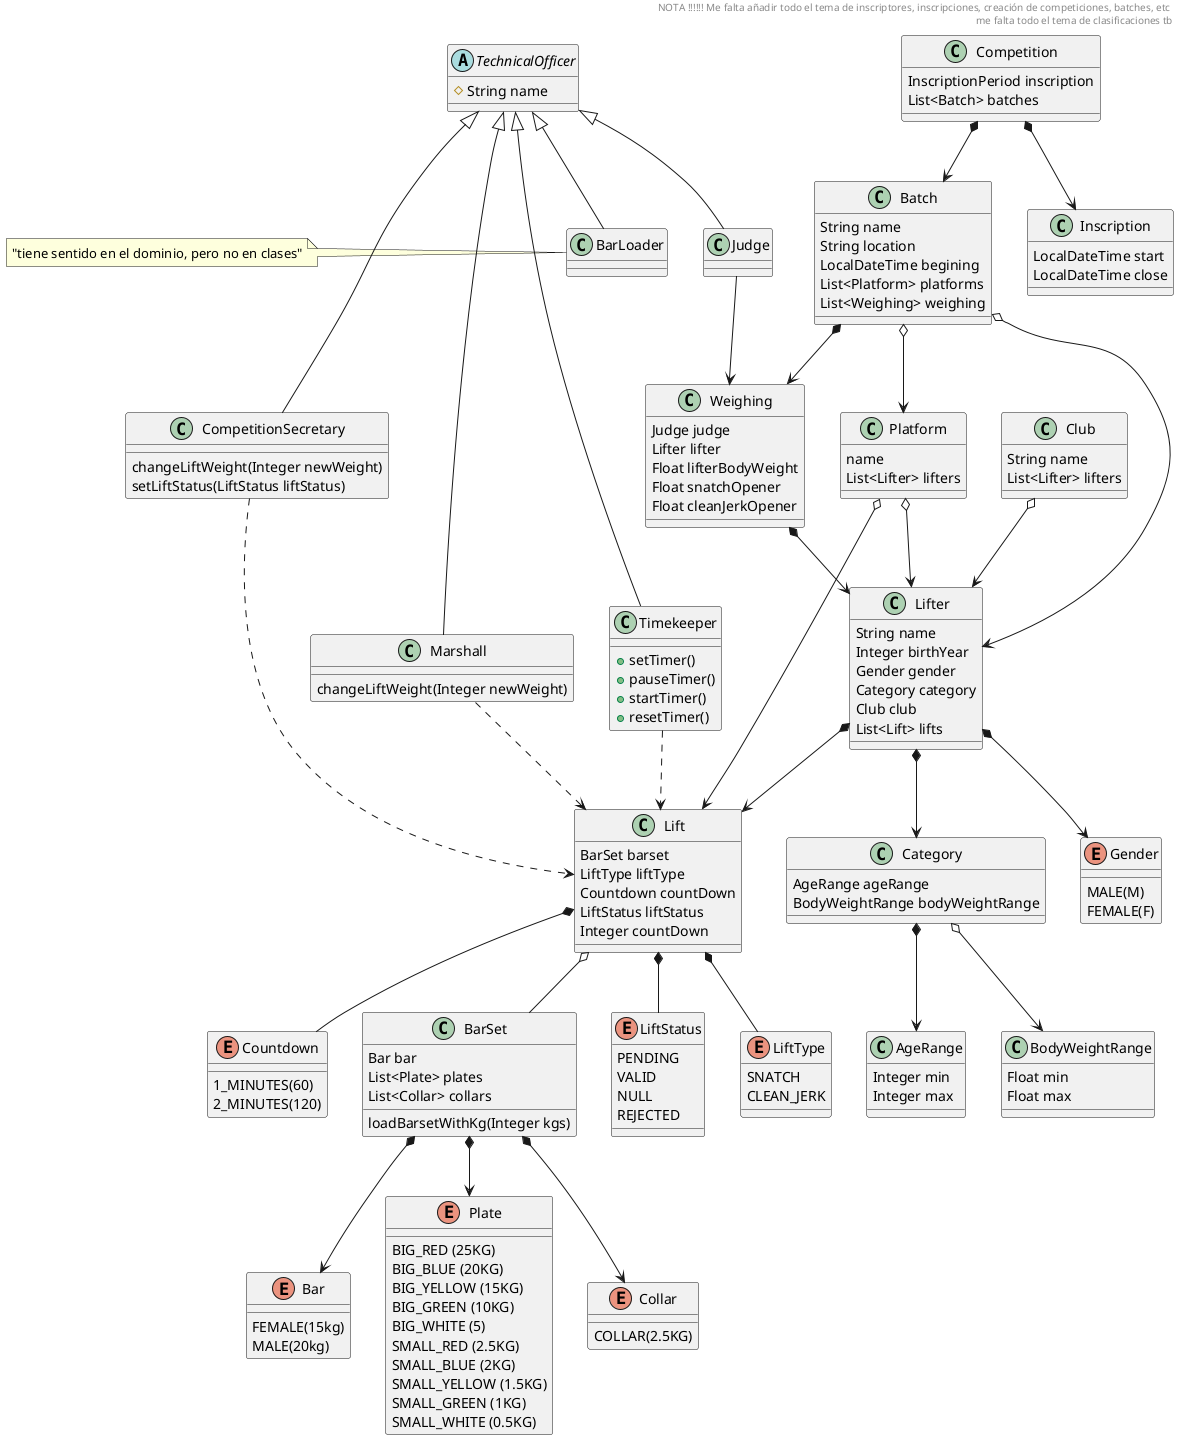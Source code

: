 @startuml
enum LiftStatus {
  PENDING
  VALID
  NULL
  REJECTED
}

enum LiftType {
  SNATCH
  CLEAN_JERK
}

enum Countdown {
  1_MINUTES(60)
  2_MINUTES(120)
}

enum Bar {
  FEMALE(15kg)
  MALE(20kg)
}

enum Plate {
  BIG_RED (25KG)
  BIG_BLUE (20KG)
  BIG_YELLOW (15KG)
  BIG_GREEN (10KG)
  BIG_WHITE (5)
  SMALL_RED (2.5KG)
  SMALL_BLUE (2KG)
  SMALL_YELLOW (1.5KG)
  SMALL_GREEN (1KG)
  SMALL_WHITE (0.5KG)
}

enum Collar {
  COLLAR(2.5KG)
}

enum Gender {
  MALE(M)
  FEMALE(F)
}

class Judge {

}

class Marshall {
  changeLiftWeight(Integer newWeight)
}

class Timekeeper {
  + setTimer()
  + pauseTimer()
  + startTimer()
  + resetTimer()
}

class CompetitionSecretary {
  changeLiftWeight(Integer newWeight)
  setLiftStatus(LiftStatus liftStatus)
}

class BarLoader {
'  loadBar()
}
note left of BarLoader : "tiene sentido en el dominio, pero no en clases"


abstract class TechnicalOfficer {
  # String name
}

TechnicalOfficer <|-- CompetitionSecretary
TechnicalOfficer <|-- Marshall
TechnicalOfficer <|-- Judge
TechnicalOfficer <|-- Timekeeper
TechnicalOfficer <|-- BarLoader


class BarSet {
  Bar bar
  List<Plate> plates
  List<Collar> collars


  loadBarsetWithKg(Integer kgs)
}

BarSet *--> Bar
BarSet *--> Plate
BarSet *--> Collar

class Club {
  String name
  List<Lifter> lifters
}


class Competition {
  InscriptionPeriod inscription
  List<Batch> batches
}

class Inscription {
  LocalDateTime start
  LocalDateTime close
}

Competition *--> Inscription

class Batch {
  String name
  String location
  LocalDateTime begining
  List<Platform> platforms
  List<Weighing> weighing
}

Competition *--> Batch
Batch *--> Weighing

class Platform {
  name
  List<Lifter> lifters
}
Platform o--> Lift
Platform o--> Lifter

class Weighing {
  Judge judge
  Lifter lifter
  Float lifterBodyWeight
  Float snatchOpener
  Float cleanJerkOpener
}

Weighing *--> Lifter

class Lifter {
  String name
  Integer birthYear
  Gender gender
  Category category
  Club club
  List<Lift> lifts
}

Lifter *--> Gender

class Category {
   AgeRange ageRange
   BodyWeightRange bodyWeightRange
}

Club o--> Lifter

class AgeRange {
  Integer min
  Integer max
}

class BodyWeightRange {
  Float min
  Float max
}

Category *--> AgeRange
Category o--> BodyWeightRange

class Lift {
  BarSet barset
  LiftType liftType
  Countdown countDown
  LiftStatus liftStatus
  Integer countDown
}

Lifter *--> Lift
Lift *-- LiftType
Lift *-- LiftStatus
Lift *-- Countdown
Lift o-- BarSet

Batch o--> Platform
Lifter *--> Category
Batch o--> Lifter

Judge --> Weighing

CompetitionSecretary ..> Lift
Marshall ..> Lift
Timekeeper ..> Lift


header NOTA !!!!!! Me falta añadir todo el tema de inscriptores, inscripciones, creación de competiciones, batches, etc \n me falta todo el tema de clasificaciones tb
@enduml